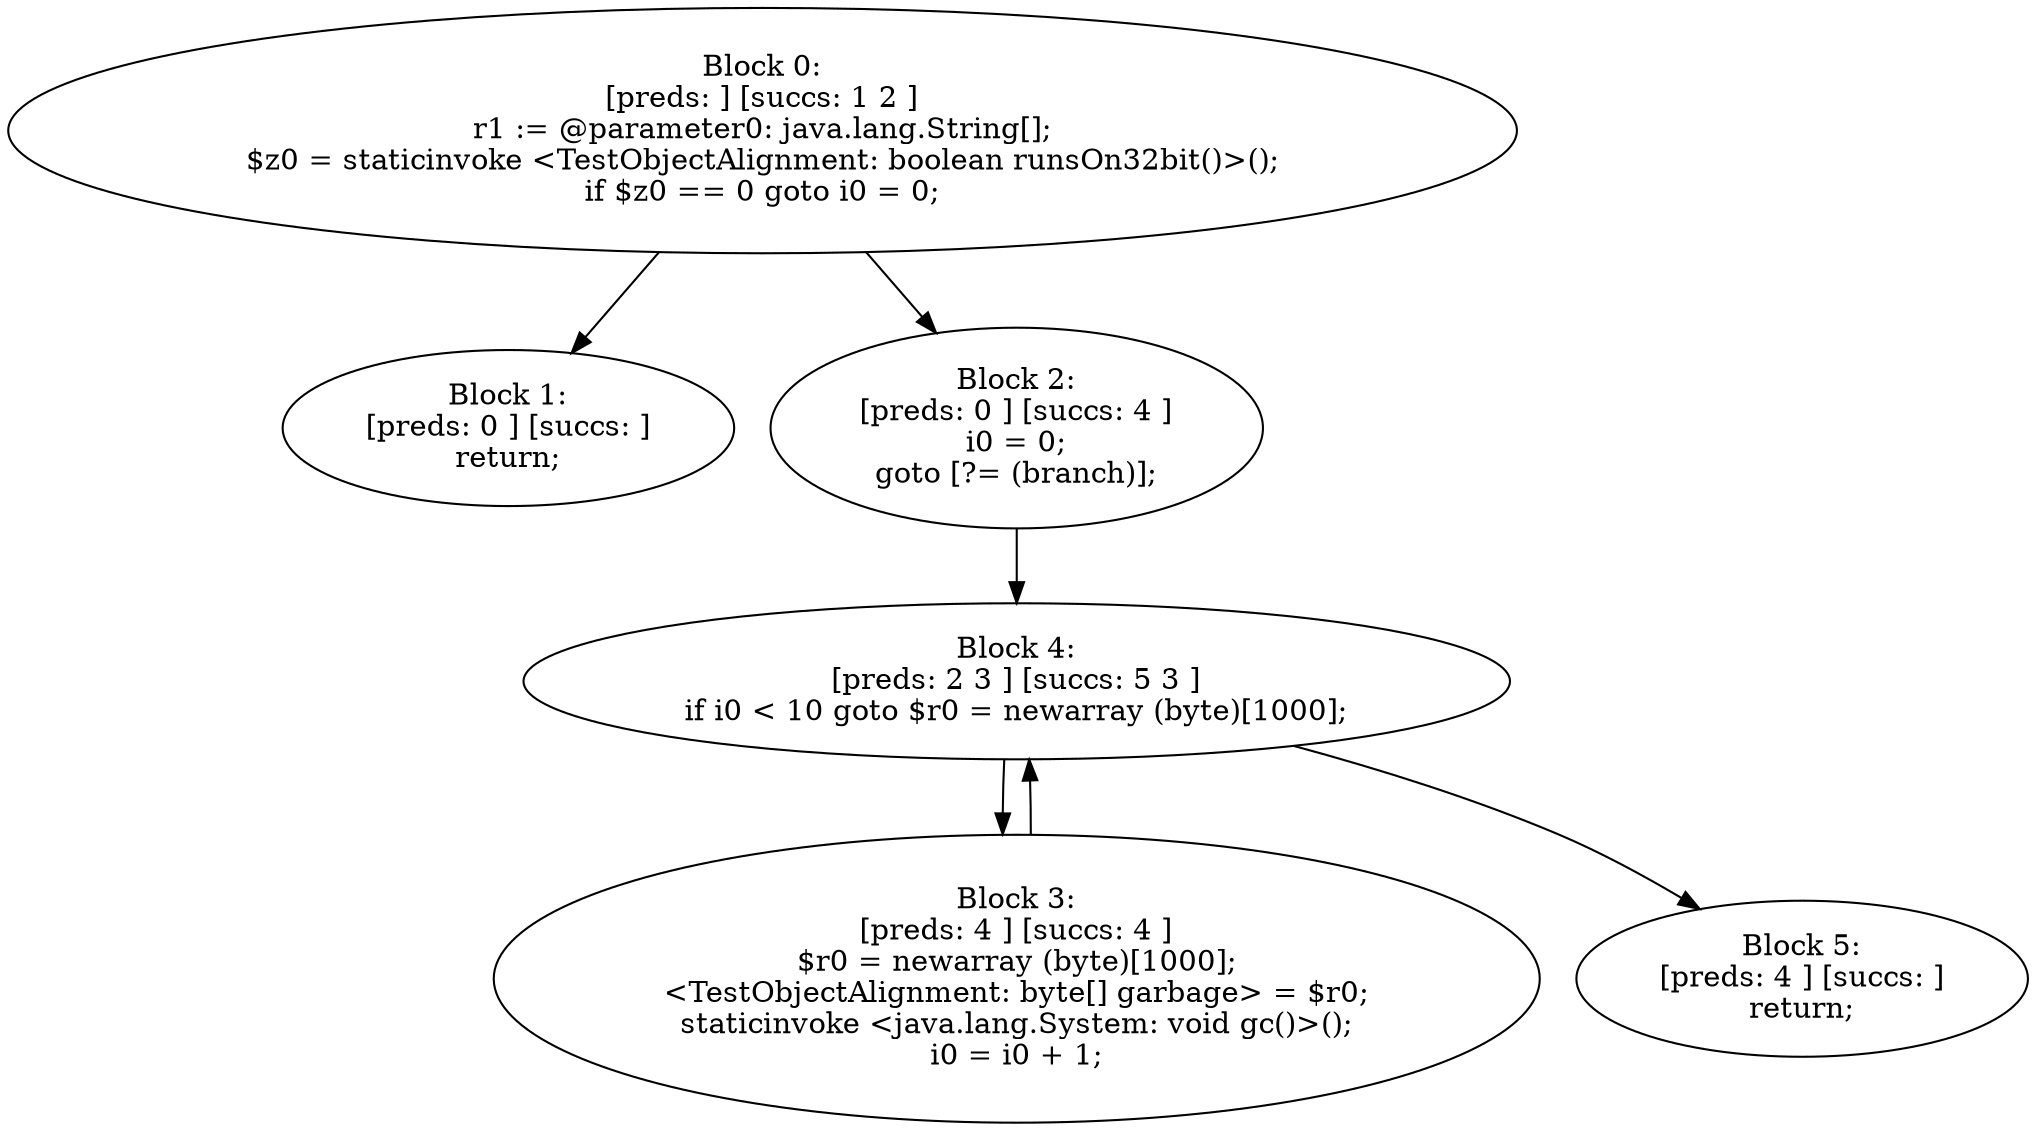 digraph "unitGraph" {
    "Block 0:
[preds: ] [succs: 1 2 ]
r1 := @parameter0: java.lang.String[];
$z0 = staticinvoke <TestObjectAlignment: boolean runsOn32bit()>();
if $z0 == 0 goto i0 = 0;
"
    "Block 1:
[preds: 0 ] [succs: ]
return;
"
    "Block 2:
[preds: 0 ] [succs: 4 ]
i0 = 0;
goto [?= (branch)];
"
    "Block 3:
[preds: 4 ] [succs: 4 ]
$r0 = newarray (byte)[1000];
<TestObjectAlignment: byte[] garbage> = $r0;
staticinvoke <java.lang.System: void gc()>();
i0 = i0 + 1;
"
    "Block 4:
[preds: 2 3 ] [succs: 5 3 ]
if i0 < 10 goto $r0 = newarray (byte)[1000];
"
    "Block 5:
[preds: 4 ] [succs: ]
return;
"
    "Block 0:
[preds: ] [succs: 1 2 ]
r1 := @parameter0: java.lang.String[];
$z0 = staticinvoke <TestObjectAlignment: boolean runsOn32bit()>();
if $z0 == 0 goto i0 = 0;
"->"Block 1:
[preds: 0 ] [succs: ]
return;
";
    "Block 0:
[preds: ] [succs: 1 2 ]
r1 := @parameter0: java.lang.String[];
$z0 = staticinvoke <TestObjectAlignment: boolean runsOn32bit()>();
if $z0 == 0 goto i0 = 0;
"->"Block 2:
[preds: 0 ] [succs: 4 ]
i0 = 0;
goto [?= (branch)];
";
    "Block 2:
[preds: 0 ] [succs: 4 ]
i0 = 0;
goto [?= (branch)];
"->"Block 4:
[preds: 2 3 ] [succs: 5 3 ]
if i0 < 10 goto $r0 = newarray (byte)[1000];
";
    "Block 3:
[preds: 4 ] [succs: 4 ]
$r0 = newarray (byte)[1000];
<TestObjectAlignment: byte[] garbage> = $r0;
staticinvoke <java.lang.System: void gc()>();
i0 = i0 + 1;
"->"Block 4:
[preds: 2 3 ] [succs: 5 3 ]
if i0 < 10 goto $r0 = newarray (byte)[1000];
";
    "Block 4:
[preds: 2 3 ] [succs: 5 3 ]
if i0 < 10 goto $r0 = newarray (byte)[1000];
"->"Block 5:
[preds: 4 ] [succs: ]
return;
";
    "Block 4:
[preds: 2 3 ] [succs: 5 3 ]
if i0 < 10 goto $r0 = newarray (byte)[1000];
"->"Block 3:
[preds: 4 ] [succs: 4 ]
$r0 = newarray (byte)[1000];
<TestObjectAlignment: byte[] garbage> = $r0;
staticinvoke <java.lang.System: void gc()>();
i0 = i0 + 1;
";
}
